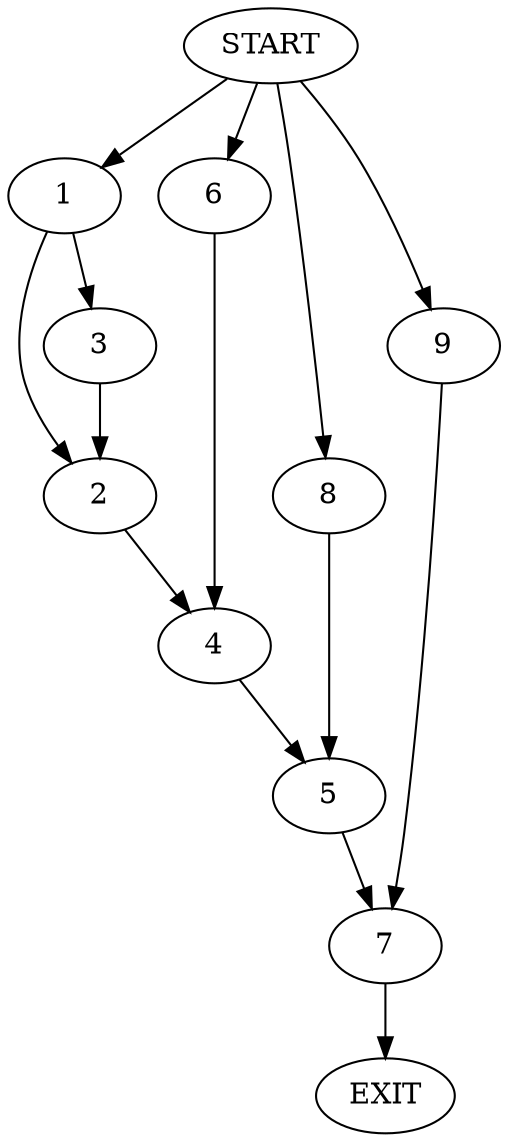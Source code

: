 digraph {
0 [label="START"]
10 [label="EXIT"]
0 -> 1
1 -> 2
1 -> 3
3 -> 2
2 -> 4
4 -> 5
0 -> 6
6 -> 4
5 -> 7
0 -> 8
8 -> 5
7 -> 10
0 -> 9
9 -> 7
}
